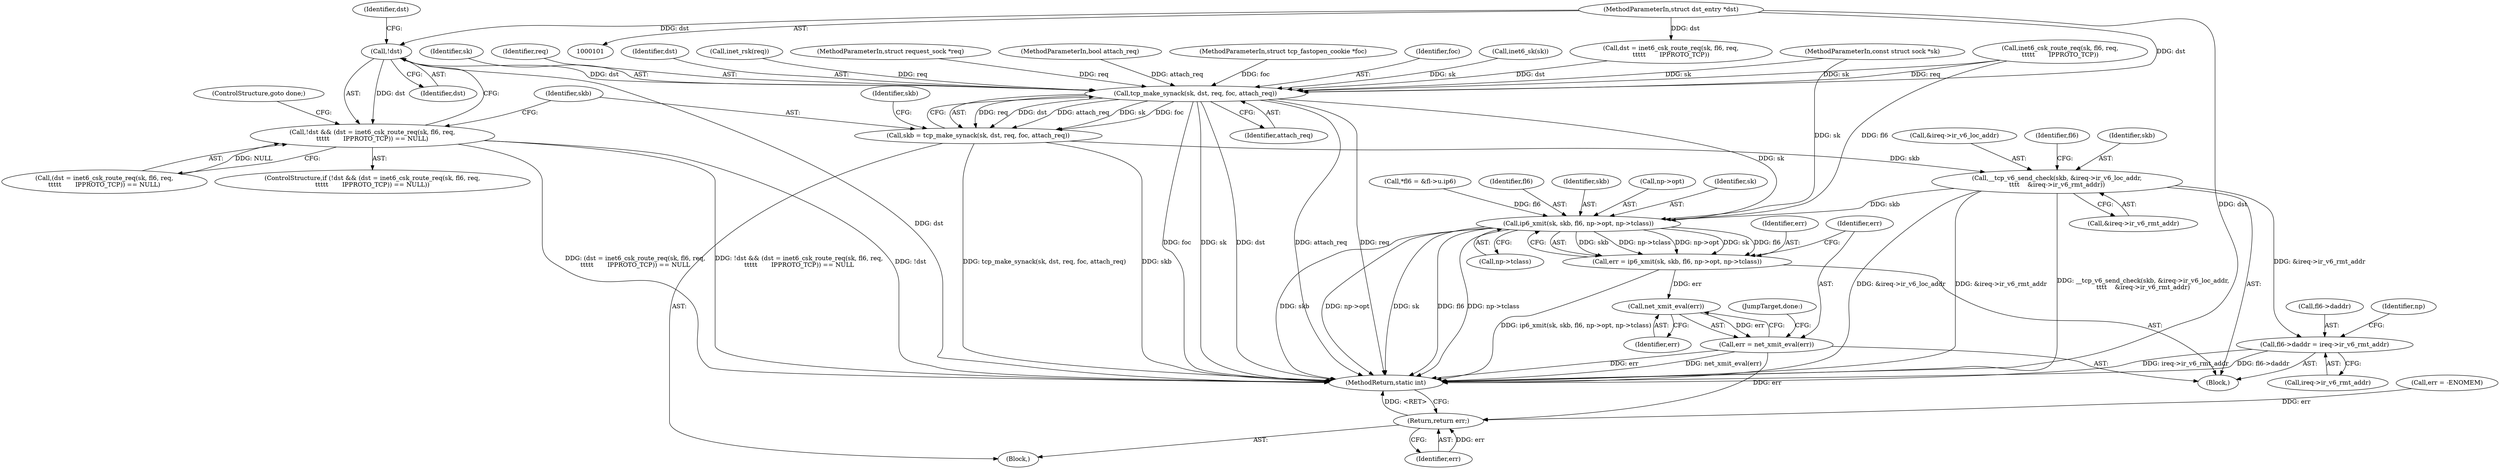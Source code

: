 digraph "0_linux_45f6fad84cc305103b28d73482b344d7f5b76f39_16@pointer" {
"1000136" [label="(Call,!dst)"];
"1000103" [label="(MethodParameterIn,struct dst_entry *dst)"];
"1000135" [label="(Call,!dst && (dst = inet6_csk_route_req(sk, fl6, req,\n\t\t\t\t\t       IPPROTO_TCP)) == NULL)"];
"1000150" [label="(Call,tcp_make_synack(sk, dst, req, foc, attach_req))"];
"1000148" [label="(Call,skb = tcp_make_synack(sk, dst, req, foc, attach_req))"];
"1000159" [label="(Call,__tcp_v6_send_check(skb, &ireq->ir_v6_loc_addr,\n\t\t\t\t    &ireq->ir_v6_rmt_addr))"];
"1000169" [label="(Call,fl6->daddr = ireq->ir_v6_rmt_addr)"];
"1000195" [label="(Call,ip6_xmit(sk, skb, fl6, np->opt, np->tclass))"];
"1000193" [label="(Call,err = ip6_xmit(sk, skb, fl6, np->opt, np->tclass))"];
"1000207" [label="(Call,net_xmit_eval(err))"];
"1000205" [label="(Call,err = net_xmit_eval(err))"];
"1000210" [label="(Return,return err;)"];
"1000150" [label="(Call,tcp_make_synack(sk, dst, req, foc, attach_req))"];
"1000120" [label="(Call,*fl6 = &fl->u.ip6)"];
"1000137" [label="(Identifier,dst)"];
"1000171" [label="(Identifier,fl6)"];
"1000149" [label="(Identifier,skb)"];
"1000141" [label="(Call,inet6_csk_route_req(sk, fl6, req,\n\t\t\t\t\t       IPPROTO_TCP))"];
"1000102" [label="(MethodParameterIn,const struct sock *sk)"];
"1000151" [label="(Identifier,sk)"];
"1000211" [label="(Identifier,err)"];
"1000147" [label="(ControlStructure,goto done;)"];
"1000153" [label="(Identifier,req)"];
"1000160" [label="(Identifier,skb)"];
"1000193" [label="(Call,err = ip6_xmit(sk, skb, fl6, np->opt, np->tclass))"];
"1000202" [label="(Call,np->tclass)"];
"1000198" [label="(Identifier,fl6)"];
"1000208" [label="(Identifier,err)"];
"1000165" [label="(Call,&ireq->ir_v6_rmt_addr)"];
"1000197" [label="(Identifier,skb)"];
"1000152" [label="(Identifier,dst)"];
"1000195" [label="(Call,ip6_xmit(sk, skb, fl6, np->opt, np->tclass))"];
"1000212" [label="(MethodReturn,static int)"];
"1000112" [label="(Call,inet_rsk(req))"];
"1000157" [label="(Identifier,skb)"];
"1000194" [label="(Identifier,err)"];
"1000210" [label="(Return,return err;)"];
"1000139" [label="(Call,dst = inet6_csk_route_req(sk, fl6, req,\n\t\t\t\t\t       IPPROTO_TCP))"];
"1000105" [label="(MethodParameterIn,struct request_sock *req)"];
"1000159" [label="(Call,__tcp_v6_send_check(skb, &ireq->ir_v6_loc_addr,\n\t\t\t\t    &ireq->ir_v6_rmt_addr))"];
"1000107" [label="(MethodParameterIn,bool attach_req)"];
"1000161" [label="(Call,&ireq->ir_v6_loc_addr)"];
"1000170" [label="(Call,fl6->daddr)"];
"1000136" [label="(Call,!dst)"];
"1000148" [label="(Call,skb = tcp_make_synack(sk, dst, req, foc, attach_req))"];
"1000106" [label="(MethodParameterIn,struct tcp_fastopen_cookie *foc)"];
"1000155" [label="(Identifier,attach_req)"];
"1000173" [label="(Call,ireq->ir_v6_rmt_addr)"];
"1000158" [label="(Block,)"];
"1000138" [label="(Call,(dst = inet6_csk_route_req(sk, fl6, req,\n\t\t\t\t\t       IPPROTO_TCP)) == NULL)"];
"1000179" [label="(Identifier,np)"];
"1000199" [label="(Call,np->opt)"];
"1000134" [label="(ControlStructure,if (!dst && (dst = inet6_csk_route_req(sk, fl6, req,\n\t\t\t\t\t       IPPROTO_TCP)) == NULL))"];
"1000209" [label="(JumpTarget,done:)"];
"1000169" [label="(Call,fl6->daddr = ireq->ir_v6_rmt_addr)"];
"1000140" [label="(Identifier,dst)"];
"1000154" [label="(Identifier,foc)"];
"1000108" [label="(Block,)"];
"1000206" [label="(Identifier,err)"];
"1000103" [label="(MethodParameterIn,struct dst_entry *dst)"];
"1000135" [label="(Call,!dst && (dst = inet6_csk_route_req(sk, fl6, req,\n\t\t\t\t\t       IPPROTO_TCP)) == NULL)"];
"1000205" [label="(Call,err = net_xmit_eval(err))"];
"1000117" [label="(Call,inet6_sk(sk))"];
"1000196" [label="(Identifier,sk)"];
"1000207" [label="(Call,net_xmit_eval(err))"];
"1000130" [label="(Call,err = -ENOMEM)"];
"1000136" -> "1000135"  [label="AST: "];
"1000136" -> "1000137"  [label="CFG: "];
"1000137" -> "1000136"  [label="AST: "];
"1000140" -> "1000136"  [label="CFG: "];
"1000135" -> "1000136"  [label="CFG: "];
"1000136" -> "1000212"  [label="DDG: dst"];
"1000136" -> "1000135"  [label="DDG: dst"];
"1000103" -> "1000136"  [label="DDG: dst"];
"1000136" -> "1000150"  [label="DDG: dst"];
"1000103" -> "1000101"  [label="AST: "];
"1000103" -> "1000212"  [label="DDG: dst"];
"1000103" -> "1000139"  [label="DDG: dst"];
"1000103" -> "1000150"  [label="DDG: dst"];
"1000135" -> "1000134"  [label="AST: "];
"1000135" -> "1000138"  [label="CFG: "];
"1000138" -> "1000135"  [label="AST: "];
"1000147" -> "1000135"  [label="CFG: "];
"1000149" -> "1000135"  [label="CFG: "];
"1000135" -> "1000212"  [label="DDG: (dst = inet6_csk_route_req(sk, fl6, req,\n\t\t\t\t\t       IPPROTO_TCP)) == NULL"];
"1000135" -> "1000212"  [label="DDG: !dst && (dst = inet6_csk_route_req(sk, fl6, req,\n\t\t\t\t\t       IPPROTO_TCP)) == NULL"];
"1000135" -> "1000212"  [label="DDG: !dst"];
"1000138" -> "1000135"  [label="DDG: NULL"];
"1000150" -> "1000148"  [label="AST: "];
"1000150" -> "1000155"  [label="CFG: "];
"1000151" -> "1000150"  [label="AST: "];
"1000152" -> "1000150"  [label="AST: "];
"1000153" -> "1000150"  [label="AST: "];
"1000154" -> "1000150"  [label="AST: "];
"1000155" -> "1000150"  [label="AST: "];
"1000148" -> "1000150"  [label="CFG: "];
"1000150" -> "1000212"  [label="DDG: foc"];
"1000150" -> "1000212"  [label="DDG: sk"];
"1000150" -> "1000212"  [label="DDG: dst"];
"1000150" -> "1000212"  [label="DDG: attach_req"];
"1000150" -> "1000212"  [label="DDG: req"];
"1000150" -> "1000148"  [label="DDG: req"];
"1000150" -> "1000148"  [label="DDG: dst"];
"1000150" -> "1000148"  [label="DDG: attach_req"];
"1000150" -> "1000148"  [label="DDG: sk"];
"1000150" -> "1000148"  [label="DDG: foc"];
"1000141" -> "1000150"  [label="DDG: sk"];
"1000141" -> "1000150"  [label="DDG: req"];
"1000117" -> "1000150"  [label="DDG: sk"];
"1000102" -> "1000150"  [label="DDG: sk"];
"1000139" -> "1000150"  [label="DDG: dst"];
"1000112" -> "1000150"  [label="DDG: req"];
"1000105" -> "1000150"  [label="DDG: req"];
"1000106" -> "1000150"  [label="DDG: foc"];
"1000107" -> "1000150"  [label="DDG: attach_req"];
"1000150" -> "1000195"  [label="DDG: sk"];
"1000148" -> "1000108"  [label="AST: "];
"1000149" -> "1000148"  [label="AST: "];
"1000157" -> "1000148"  [label="CFG: "];
"1000148" -> "1000212"  [label="DDG: skb"];
"1000148" -> "1000212"  [label="DDG: tcp_make_synack(sk, dst, req, foc, attach_req)"];
"1000148" -> "1000159"  [label="DDG: skb"];
"1000159" -> "1000158"  [label="AST: "];
"1000159" -> "1000165"  [label="CFG: "];
"1000160" -> "1000159"  [label="AST: "];
"1000161" -> "1000159"  [label="AST: "];
"1000165" -> "1000159"  [label="AST: "];
"1000171" -> "1000159"  [label="CFG: "];
"1000159" -> "1000212"  [label="DDG: __tcp_v6_send_check(skb, &ireq->ir_v6_loc_addr,\n\t\t\t\t    &ireq->ir_v6_rmt_addr)"];
"1000159" -> "1000212"  [label="DDG: &ireq->ir_v6_loc_addr"];
"1000159" -> "1000212"  [label="DDG: &ireq->ir_v6_rmt_addr"];
"1000159" -> "1000169"  [label="DDG: &ireq->ir_v6_rmt_addr"];
"1000159" -> "1000195"  [label="DDG: skb"];
"1000169" -> "1000158"  [label="AST: "];
"1000169" -> "1000173"  [label="CFG: "];
"1000170" -> "1000169"  [label="AST: "];
"1000173" -> "1000169"  [label="AST: "];
"1000179" -> "1000169"  [label="CFG: "];
"1000169" -> "1000212"  [label="DDG: ireq->ir_v6_rmt_addr"];
"1000169" -> "1000212"  [label="DDG: fl6->daddr"];
"1000195" -> "1000193"  [label="AST: "];
"1000195" -> "1000202"  [label="CFG: "];
"1000196" -> "1000195"  [label="AST: "];
"1000197" -> "1000195"  [label="AST: "];
"1000198" -> "1000195"  [label="AST: "];
"1000199" -> "1000195"  [label="AST: "];
"1000202" -> "1000195"  [label="AST: "];
"1000193" -> "1000195"  [label="CFG: "];
"1000195" -> "1000212"  [label="DDG: skb"];
"1000195" -> "1000212"  [label="DDG: np->opt"];
"1000195" -> "1000212"  [label="DDG: sk"];
"1000195" -> "1000212"  [label="DDG: fl6"];
"1000195" -> "1000212"  [label="DDG: np->tclass"];
"1000195" -> "1000193"  [label="DDG: skb"];
"1000195" -> "1000193"  [label="DDG: np->tclass"];
"1000195" -> "1000193"  [label="DDG: np->opt"];
"1000195" -> "1000193"  [label="DDG: sk"];
"1000195" -> "1000193"  [label="DDG: fl6"];
"1000102" -> "1000195"  [label="DDG: sk"];
"1000120" -> "1000195"  [label="DDG: fl6"];
"1000141" -> "1000195"  [label="DDG: fl6"];
"1000193" -> "1000158"  [label="AST: "];
"1000194" -> "1000193"  [label="AST: "];
"1000206" -> "1000193"  [label="CFG: "];
"1000193" -> "1000212"  [label="DDG: ip6_xmit(sk, skb, fl6, np->opt, np->tclass)"];
"1000193" -> "1000207"  [label="DDG: err"];
"1000207" -> "1000205"  [label="AST: "];
"1000207" -> "1000208"  [label="CFG: "];
"1000208" -> "1000207"  [label="AST: "];
"1000205" -> "1000207"  [label="CFG: "];
"1000207" -> "1000205"  [label="DDG: err"];
"1000205" -> "1000158"  [label="AST: "];
"1000206" -> "1000205"  [label="AST: "];
"1000209" -> "1000205"  [label="CFG: "];
"1000205" -> "1000212"  [label="DDG: err"];
"1000205" -> "1000212"  [label="DDG: net_xmit_eval(err)"];
"1000205" -> "1000210"  [label="DDG: err"];
"1000210" -> "1000108"  [label="AST: "];
"1000210" -> "1000211"  [label="CFG: "];
"1000211" -> "1000210"  [label="AST: "];
"1000212" -> "1000210"  [label="CFG: "];
"1000210" -> "1000212"  [label="DDG: <RET>"];
"1000211" -> "1000210"  [label="DDG: err"];
"1000130" -> "1000210"  [label="DDG: err"];
}

